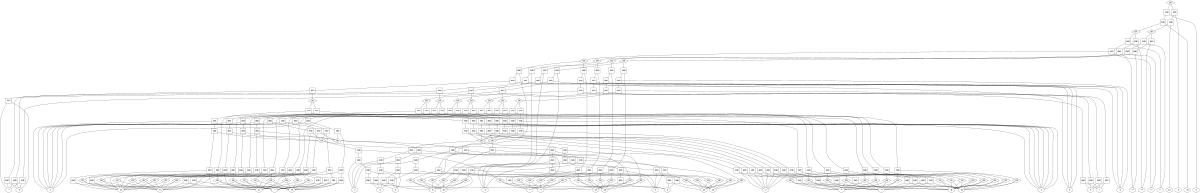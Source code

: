 graph demo_instances{
      rankdir=TB;
      size="8,5";
      node [fontname="Arial"];

      AND7 [shape=square, label="AND"];
      AND7 -- -7;
      AND7 -- 8;
      AND12 [shape=square, label="AND"];
      AND12 -- 13;
      AND12 -- -2;
      AND13 [shape=square, label="AND"];
      AND13 -- 15;
      AND13 -- AND12;
      AND18 [shape=square, label="AND"];
      AND18 -- -5;
      AND18 -- 18;
      AND19 [shape=square, label="AND"];
      AND19 -- -3;
      AND19 -- AND18;
      AND20 [shape=square, label="AND"];
      AND20 -- 4;
      AND20 -- AND19;
      OR23 [shape=diamond, label="OR"];
      OR23 -- 17;
      OR23 -- -17;
      AND24 [shape=square, label="AND"];
      AND24 -- AND20;
      AND24 -- OR23;
      AND29 [shape=square, label="AND"];
      AND29 -- 3;
      AND29 -- 17;
      AND30 [shape=square, label="AND"];
      AND30 -- 5;
      AND30 -- AND29;
      AND31 [shape=square, label="AND"];
      AND31 -- -4;
      AND31 -- AND30;
      OR34 [shape=diamond, label="OR"];
      OR34 -- 18;
      OR34 -- -18;
      AND35 [shape=square, label="AND"];
      AND35 -- AND31;
      AND35 -- OR34;
      OR36 [shape=diamond, label="OR"];
      OR36 -- AND24;
      OR36 -- AND35;
      AND37 [shape=square, label="AND"];
      AND37 -- AND13;
      AND37 -- OR36;
      AND38 [shape=square, label="AND"];
      AND38 -- 1;
      AND38 -- AND37;
      OR41 [shape=diamond, label="OR"];
      OR41 -- 14;
      OR41 -- -14;
      OR44 [shape=diamond, label="OR"];
      OR44 -- 16;
      OR44 -- -16;
      AND45 [shape=square, label="AND"];
      AND45 -- OR41;
      AND45 -- OR44;
      AND46 [shape=square, label="AND"];
      AND46 -- AND38;
      AND46 -- AND45;
      AND51 [shape=square, label="AND"];
      AND51 -- 14;
      AND51 -- 16;
      AND52 [shape=square, label="AND"];
      AND52 -- 2;
      AND52 -- AND51;
      AND54 [shape=square, label="AND"];
      AND54 -- -3;
      AND54 -- -5;
      AND55 [shape=square, label="AND"];
      AND55 -- -18;
      AND55 -- AND54;
      AND56 [shape=square, label="AND"];
      AND56 -- 4;
      AND56 -- AND55;
      OR57 [shape=diamond, label="OR"];
      OR57 -- 17;
      OR57 -- -17;
      AND58 [shape=square, label="AND"];
      AND58 -- AND56;
      AND58 -- OR57;
      AND60 [shape=square, label="AND"];
      AND60 -- 3;
      AND60 -- -17;
      AND61 [shape=square, label="AND"];
      AND61 -- 5;
      AND61 -- AND60;
      AND62 [shape=square, label="AND"];
      AND62 -- -4;
      AND62 -- AND61;
      OR63 [shape=diamond, label="OR"];
      OR63 -- 18;
      OR63 -- -18;
      AND64 [shape=square, label="AND"];
      AND64 -- AND62;
      AND64 -- OR63;
      OR65 [shape=diamond, label="OR"];
      OR65 -- AND58;
      OR65 -- AND64;
      AND66 [shape=square, label="AND"];
      AND66 -- AND52;
      AND66 -- OR65;
      AND67 [shape=square, label="AND"];
      AND67 -- -1;
      AND67 -- AND66;
      OR70 [shape=diamond, label="OR"];
      OR70 -- 13;
      OR70 -- -13;
      OR73 [shape=diamond, label="OR"];
      OR73 -- 15;
      OR73 -- -15;
      AND74 [shape=square, label="AND"];
      AND74 -- OR70;
      AND74 -- OR73;
      AND75 [shape=square, label="AND"];
      AND75 -- AND67;
      AND75 -- AND74;
      OR76 [shape=diamond, label="OR"];
      OR76 -- AND46;
      OR76 -- AND75;
      AND77 [shape=square, label="AND"];
      AND77 -- AND7;
      AND77 -- OR76;
      AND78 [shape=square, label="AND"];
      AND78 -- 6;
      AND78 -- AND77;
      OR81 [shape=diamond, label="OR"];
      OR81 -- 19;
      OR81 -- -19;
      OR84 [shape=diamond, label="OR"];
      OR84 -- 20;
      OR84 -- -20;
      AND85 [shape=square, label="AND"];
      AND85 -- OR81;
      AND85 -- OR84;
      AND86 [shape=square, label="AND"];
      AND86 -- AND78;
      AND86 -- AND85;
      AND90 [shape=square, label="AND"];
      AND90 -- -8;
      AND90 -- 7;
      AND91 [shape=square, label="AND"];
      AND91 -- 13;
      AND91 -- -2;
      AND92 [shape=square, label="AND"];
      AND92 -- 15;
      AND92 -- AND91;
      AND94 [shape=square, label="AND"];
      AND94 -- -5;
      AND94 -- 20;
      AND95 [shape=square, label="AND"];
      AND95 -- -3;
      AND95 -- AND94;
      AND96 [shape=square, label="AND"];
      AND96 -- 4;
      AND96 -- AND95;
      OR97 [shape=diamond, label="OR"];
      OR97 -- 19;
      OR97 -- -19;
      AND98 [shape=square, label="AND"];
      AND98 -- AND96;
      AND98 -- OR97;
      AND100 [shape=square, label="AND"];
      AND100 -- 3;
      AND100 -- 19;
      AND101 [shape=square, label="AND"];
      AND101 -- 5;
      AND101 -- AND100;
      AND102 [shape=square, label="AND"];
      AND102 -- -4;
      AND102 -- AND101;
      OR103 [shape=diamond, label="OR"];
      OR103 -- 20;
      OR103 -- -20;
      AND104 [shape=square, label="AND"];
      AND104 -- AND102;
      AND104 -- OR103;
      OR105 [shape=diamond, label="OR"];
      OR105 -- AND98;
      OR105 -- AND104;
      AND106 [shape=square, label="AND"];
      AND106 -- AND92;
      AND106 -- OR105;
      AND107 [shape=square, label="AND"];
      AND107 -- 1;
      AND107 -- AND106;
      OR108 [shape=diamond, label="OR"];
      OR108 -- 14;
      OR108 -- -14;
      OR109 [shape=diamond, label="OR"];
      OR109 -- 16;
      OR109 -- -16;
      AND110 [shape=square, label="AND"];
      AND110 -- OR108;
      AND110 -- OR109;
      AND111 [shape=square, label="AND"];
      AND111 -- AND107;
      AND111 -- AND110;
      AND112 [shape=square, label="AND"];
      AND112 -- 14;
      AND112 -- 16;
      AND113 [shape=square, label="AND"];
      AND113 -- 2;
      AND113 -- AND112;
      AND115 [shape=square, label="AND"];
      AND115 -- -3;
      AND115 -- -5;
      AND116 [shape=square, label="AND"];
      AND116 -- -20;
      AND116 -- AND115;
      AND117 [shape=square, label="AND"];
      AND117 -- 4;
      AND117 -- AND116;
      OR118 [shape=diamond, label="OR"];
      OR118 -- 19;
      OR118 -- -19;
      AND119 [shape=square, label="AND"];
      AND119 -- AND117;
      AND119 -- OR118;
      AND121 [shape=square, label="AND"];
      AND121 -- 3;
      AND121 -- -19;
      AND122 [shape=square, label="AND"];
      AND122 -- 5;
      AND122 -- AND121;
      AND123 [shape=square, label="AND"];
      AND123 -- -4;
      AND123 -- AND122;
      OR124 [shape=diamond, label="OR"];
      OR124 -- 20;
      OR124 -- -20;
      AND125 [shape=square, label="AND"];
      AND125 -- AND123;
      AND125 -- OR124;
      OR126 [shape=diamond, label="OR"];
      OR126 -- AND119;
      OR126 -- AND125;
      AND127 [shape=square, label="AND"];
      AND127 -- AND113;
      AND127 -- OR126;
      AND128 [shape=square, label="AND"];
      AND128 -- -1;
      AND128 -- AND127;
      OR129 [shape=diamond, label="OR"];
      OR129 -- 13;
      OR129 -- -13;
      OR130 [shape=diamond, label="OR"];
      OR130 -- 15;
      OR130 -- -15;
      AND131 [shape=square, label="AND"];
      AND131 -- OR129;
      AND131 -- OR130;
      AND132 [shape=square, label="AND"];
      AND132 -- AND128;
      AND132 -- AND131;
      OR133 [shape=diamond, label="OR"];
      OR133 -- AND111;
      OR133 -- AND132;
      AND134 [shape=square, label="AND"];
      AND134 -- AND90;
      AND134 -- OR133;
      AND135 [shape=square, label="AND"];
      AND135 -- -6;
      AND135 -- AND134;
      OR136 [shape=diamond, label="OR"];
      OR136 -- 17;
      OR136 -- -17;
      OR137 [shape=diamond, label="OR"];
      OR137 -- 18;
      OR137 -- -18;
      AND138 [shape=square, label="AND"];
      AND138 -- OR136;
      AND138 -- OR137;
      AND139 [shape=square, label="AND"];
      AND139 -- AND135;
      AND139 -- AND138;
      OR140 [shape=diamond, label="OR"];
      OR140 -- AND86;
      OR140 -- AND139;
      AND141 [shape=square, label="AND"];
      AND141 -- -12;
      AND141 -- OR140;
      AND142 [shape=square, label="AND"];
      AND142 -- 11;
      AND142 -- AND141;
      AND145 [shape=square, label="AND"];
      AND145 -- -7;
      AND145 -- 8;
      AND147 [shape=square, label="AND"];
      AND147 -- -15;
      AND147 -- -2;
      AND148 [shape=square, label="AND"];
      AND148 -- 13;
      AND148 -- AND147;
      AND149 [shape=square, label="AND"];
      AND149 -- AND148;
      AND149 -- OR36;
      AND150 [shape=square, label="AND"];
      AND150 -- 1;
      AND150 -- AND149;
      OR151 [shape=diamond, label="OR"];
      OR151 -- 14;
      OR151 -- -14;
      OR152 [shape=diamond, label="OR"];
      OR152 -- 16;
      OR152 -- -16;
      AND153 [shape=square, label="AND"];
      AND153 -- OR151;
      AND153 -- OR152;
      AND154 [shape=square, label="AND"];
      AND154 -- AND150;
      AND154 -- AND153;
      AND156 [shape=square, label="AND"];
      AND156 -- 14;
      AND156 -- -16;
      AND157 [shape=square, label="AND"];
      AND157 -- 2;
      AND157 -- AND156;
      AND158 [shape=square, label="AND"];
      AND158 -- AND157;
      AND158 -- OR65;
      AND159 [shape=square, label="AND"];
      AND159 -- -1;
      AND159 -- AND158;
      OR160 [shape=diamond, label="OR"];
      OR160 -- 13;
      OR160 -- -13;
      OR161 [shape=diamond, label="OR"];
      OR161 -- 15;
      OR161 -- -15;
      AND162 [shape=square, label="AND"];
      AND162 -- OR160;
      AND162 -- OR161;
      AND163 [shape=square, label="AND"];
      AND163 -- AND159;
      AND163 -- AND162;
      OR164 [shape=diamond, label="OR"];
      OR164 -- AND154;
      OR164 -- AND163;
      AND165 [shape=square, label="AND"];
      AND165 -- AND145;
      AND165 -- OR164;
      AND166 [shape=square, label="AND"];
      AND166 -- 6;
      AND166 -- AND165;
      OR167 [shape=diamond, label="OR"];
      OR167 -- 19;
      OR167 -- -19;
      OR168 [shape=diamond, label="OR"];
      OR168 -- 20;
      OR168 -- -20;
      AND169 [shape=square, label="AND"];
      AND169 -- OR167;
      AND169 -- OR168;
      AND170 [shape=square, label="AND"];
      AND170 -- AND166;
      AND170 -- AND169;
      AND171 [shape=square, label="AND"];
      AND171 -- -8;
      AND171 -- 7;
      AND172 [shape=square, label="AND"];
      AND172 -- -15;
      AND172 -- -2;
      AND173 [shape=square, label="AND"];
      AND173 -- 13;
      AND173 -- AND172;
      AND174 [shape=square, label="AND"];
      AND174 -- AND173;
      AND174 -- OR105;
      AND175 [shape=square, label="AND"];
      AND175 -- 1;
      AND175 -- AND174;
      OR176 [shape=diamond, label="OR"];
      OR176 -- 14;
      OR176 -- -14;
      OR177 [shape=diamond, label="OR"];
      OR177 -- 16;
      OR177 -- -16;
      AND178 [shape=square, label="AND"];
      AND178 -- OR176;
      AND178 -- OR177;
      AND179 [shape=square, label="AND"];
      AND179 -- AND175;
      AND179 -- AND178;
      AND180 [shape=square, label="AND"];
      AND180 -- 14;
      AND180 -- -16;
      AND181 [shape=square, label="AND"];
      AND181 -- 2;
      AND181 -- AND180;
      AND182 [shape=square, label="AND"];
      AND182 -- AND181;
      AND182 -- OR126;
      AND183 [shape=square, label="AND"];
      AND183 -- -1;
      AND183 -- AND182;
      OR184 [shape=diamond, label="OR"];
      OR184 -- 13;
      OR184 -- -13;
      OR185 [shape=diamond, label="OR"];
      OR185 -- 15;
      OR185 -- -15;
      AND186 [shape=square, label="AND"];
      AND186 -- OR184;
      AND186 -- OR185;
      AND187 [shape=square, label="AND"];
      AND187 -- AND183;
      AND187 -- AND186;
      OR188 [shape=diamond, label="OR"];
      OR188 -- AND179;
      OR188 -- AND187;
      AND189 [shape=square, label="AND"];
      AND189 -- AND171;
      AND189 -- OR188;
      AND190 [shape=square, label="AND"];
      AND190 -- -6;
      AND190 -- AND189;
      OR191 [shape=diamond, label="OR"];
      OR191 -- 17;
      OR191 -- -17;
      OR192 [shape=diamond, label="OR"];
      OR192 -- 18;
      OR192 -- -18;
      AND193 [shape=square, label="AND"];
      AND193 -- OR191;
      AND193 -- OR192;
      AND194 [shape=square, label="AND"];
      AND194 -- AND190;
      AND194 -- AND193;
      OR195 [shape=diamond, label="OR"];
      OR195 -- AND170;
      OR195 -- AND194;
      AND196 [shape=square, label="AND"];
      AND196 -- 12;
      AND196 -- OR195;
      AND197 [shape=square, label="AND"];
      AND197 -- -11;
      AND197 -- AND196;
      OR198 [shape=diamond, label="OR"];
      OR198 -- AND142;
      OR198 -- AND197;
      AND199 [shape=square, label="AND"];
      AND199 -- -10;
      AND199 -- OR198;
      AND200 [shape=square, label="AND"];
      AND200 -- 9;
      AND200 -- AND199;
      AND203 [shape=square, label="AND"];
      AND203 -- -7;
      AND203 -- 8;
      AND205 [shape=square, label="AND"];
      AND205 -- -13;
      AND205 -- -2;
      AND206 [shape=square, label="AND"];
      AND206 -- 15;
      AND206 -- AND205;
      AND207 [shape=square, label="AND"];
      AND207 -- AND206;
      AND207 -- OR36;
      AND208 [shape=square, label="AND"];
      AND208 -- 1;
      AND208 -- AND207;
      OR209 [shape=diamond, label="OR"];
      OR209 -- 14;
      OR209 -- -14;
      OR210 [shape=diamond, label="OR"];
      OR210 -- 16;
      OR210 -- -16;
      AND211 [shape=square, label="AND"];
      AND211 -- OR209;
      AND211 -- OR210;
      AND212 [shape=square, label="AND"];
      AND212 -- AND208;
      AND212 -- AND211;
      AND214 [shape=square, label="AND"];
      AND214 -- 16;
      AND214 -- -14;
      AND215 [shape=square, label="AND"];
      AND215 -- 2;
      AND215 -- AND214;
      AND216 [shape=square, label="AND"];
      AND216 -- AND215;
      AND216 -- OR65;
      AND217 [shape=square, label="AND"];
      AND217 -- -1;
      AND217 -- AND216;
      OR218 [shape=diamond, label="OR"];
      OR218 -- 13;
      OR218 -- -13;
      OR219 [shape=diamond, label="OR"];
      OR219 -- 15;
      OR219 -- -15;
      AND220 [shape=square, label="AND"];
      AND220 -- OR218;
      AND220 -- OR219;
      AND221 [shape=square, label="AND"];
      AND221 -- AND217;
      AND221 -- AND220;
      OR222 [shape=diamond, label="OR"];
      OR222 -- AND212;
      OR222 -- AND221;
      AND223 [shape=square, label="AND"];
      AND223 -- AND203;
      AND223 -- OR222;
      AND224 [shape=square, label="AND"];
      AND224 -- 6;
      AND224 -- AND223;
      OR225 [shape=diamond, label="OR"];
      OR225 -- 19;
      OR225 -- -19;
      OR226 [shape=diamond, label="OR"];
      OR226 -- 20;
      OR226 -- -20;
      AND227 [shape=square, label="AND"];
      AND227 -- OR225;
      AND227 -- OR226;
      AND228 [shape=square, label="AND"];
      AND228 -- AND224;
      AND228 -- AND227;
      AND229 [shape=square, label="AND"];
      AND229 -- -8;
      AND229 -- 7;
      AND230 [shape=square, label="AND"];
      AND230 -- -13;
      AND230 -- -2;
      AND231 [shape=square, label="AND"];
      AND231 -- 15;
      AND231 -- AND230;
      AND232 [shape=square, label="AND"];
      AND232 -- AND231;
      AND232 -- OR105;
      AND233 [shape=square, label="AND"];
      AND233 -- 1;
      AND233 -- AND232;
      OR234 [shape=diamond, label="OR"];
      OR234 -- 14;
      OR234 -- -14;
      OR235 [shape=diamond, label="OR"];
      OR235 -- 16;
      OR235 -- -16;
      AND236 [shape=square, label="AND"];
      AND236 -- OR234;
      AND236 -- OR235;
      AND237 [shape=square, label="AND"];
      AND237 -- AND233;
      AND237 -- AND236;
      AND238 [shape=square, label="AND"];
      AND238 -- 16;
      AND238 -- -14;
      AND239 [shape=square, label="AND"];
      AND239 -- 2;
      AND239 -- AND238;
      AND240 [shape=square, label="AND"];
      AND240 -- AND239;
      AND240 -- OR126;
      AND241 [shape=square, label="AND"];
      AND241 -- -1;
      AND241 -- AND240;
      OR242 [shape=diamond, label="OR"];
      OR242 -- 13;
      OR242 -- -13;
      OR243 [shape=diamond, label="OR"];
      OR243 -- 15;
      OR243 -- -15;
      AND244 [shape=square, label="AND"];
      AND244 -- OR242;
      AND244 -- OR243;
      AND245 [shape=square, label="AND"];
      AND245 -- AND241;
      AND245 -- AND244;
      OR246 [shape=diamond, label="OR"];
      OR246 -- AND237;
      OR246 -- AND245;
      AND247 [shape=square, label="AND"];
      AND247 -- AND229;
      AND247 -- OR246;
      AND248 [shape=square, label="AND"];
      AND248 -- -6;
      AND248 -- AND247;
      OR249 [shape=diamond, label="OR"];
      OR249 -- 17;
      OR249 -- -17;
      OR250 [shape=diamond, label="OR"];
      OR250 -- 18;
      OR250 -- -18;
      AND251 [shape=square, label="AND"];
      AND251 -- OR249;
      AND251 -- OR250;
      AND252 [shape=square, label="AND"];
      AND252 -- AND248;
      AND252 -- AND251;
      OR253 [shape=diamond, label="OR"];
      OR253 -- AND228;
      OR253 -- AND252;
      AND254 [shape=square, label="AND"];
      AND254 -- -12;
      AND254 -- OR253;
      AND255 [shape=square, label="AND"];
      AND255 -- 11;
      AND255 -- AND254;
      AND256 [shape=square, label="AND"];
      AND256 -- -7;
      AND256 -- 8;
      AND257 [shape=square, label="AND"];
      AND257 -- -15;
      AND257 -- -2;
      AND258 [shape=square, label="AND"];
      AND258 -- -13;
      AND258 -- AND257;
      AND259 [shape=square, label="AND"];
      AND259 -- AND258;
      AND259 -- OR36;
      AND260 [shape=square, label="AND"];
      AND260 -- 1;
      AND260 -- AND259;
      OR261 [shape=diamond, label="OR"];
      OR261 -- 14;
      OR261 -- -14;
      OR262 [shape=diamond, label="OR"];
      OR262 -- 16;
      OR262 -- -16;
      AND263 [shape=square, label="AND"];
      AND263 -- OR261;
      AND263 -- OR262;
      AND264 [shape=square, label="AND"];
      AND264 -- AND260;
      AND264 -- AND263;
      AND265 [shape=square, label="AND"];
      AND265 -- -14;
      AND265 -- -16;
      AND266 [shape=square, label="AND"];
      AND266 -- 2;
      AND266 -- AND265;
      AND267 [shape=square, label="AND"];
      AND267 -- AND266;
      AND267 -- OR65;
      AND268 [shape=square, label="AND"];
      AND268 -- -1;
      AND268 -- AND267;
      OR269 [shape=diamond, label="OR"];
      OR269 -- 13;
      OR269 -- -13;
      OR270 [shape=diamond, label="OR"];
      OR270 -- 15;
      OR270 -- -15;
      AND271 [shape=square, label="AND"];
      AND271 -- OR269;
      AND271 -- OR270;
      AND272 [shape=square, label="AND"];
      AND272 -- AND268;
      AND272 -- AND271;
      OR273 [shape=diamond, label="OR"];
      OR273 -- AND264;
      OR273 -- AND272;
      AND274 [shape=square, label="AND"];
      AND274 -- AND256;
      AND274 -- OR273;
      AND275 [shape=square, label="AND"];
      AND275 -- 6;
      AND275 -- AND274;
      OR276 [shape=diamond, label="OR"];
      OR276 -- 19;
      OR276 -- -19;
      OR277 [shape=diamond, label="OR"];
      OR277 -- 20;
      OR277 -- -20;
      AND278 [shape=square, label="AND"];
      AND278 -- OR276;
      AND278 -- OR277;
      AND279 [shape=square, label="AND"];
      AND279 -- AND275;
      AND279 -- AND278;
      AND280 [shape=square, label="AND"];
      AND280 -- -8;
      AND280 -- 7;
      AND281 [shape=square, label="AND"];
      AND281 -- -15;
      AND281 -- -2;
      AND282 [shape=square, label="AND"];
      AND282 -- -13;
      AND282 -- AND281;
      AND283 [shape=square, label="AND"];
      AND283 -- AND282;
      AND283 -- OR105;
      AND284 [shape=square, label="AND"];
      AND284 -- 1;
      AND284 -- AND283;
      OR285 [shape=diamond, label="OR"];
      OR285 -- 14;
      OR285 -- -14;
      OR286 [shape=diamond, label="OR"];
      OR286 -- 16;
      OR286 -- -16;
      AND287 [shape=square, label="AND"];
      AND287 -- OR285;
      AND287 -- OR286;
      AND288 [shape=square, label="AND"];
      AND288 -- AND284;
      AND288 -- AND287;
      AND289 [shape=square, label="AND"];
      AND289 -- -14;
      AND289 -- -16;
      AND290 [shape=square, label="AND"];
      AND290 -- 2;
      AND290 -- AND289;
      AND291 [shape=square, label="AND"];
      AND291 -- AND290;
      AND291 -- OR126;
      AND292 [shape=square, label="AND"];
      AND292 -- -1;
      AND292 -- AND291;
      OR293 [shape=diamond, label="OR"];
      OR293 -- 13;
      OR293 -- -13;
      OR294 [shape=diamond, label="OR"];
      OR294 -- 15;
      OR294 -- -15;
      AND295 [shape=square, label="AND"];
      AND295 -- OR293;
      AND295 -- OR294;
      AND296 [shape=square, label="AND"];
      AND296 -- AND292;
      AND296 -- AND295;
      OR297 [shape=diamond, label="OR"];
      OR297 -- AND288;
      OR297 -- AND296;
      AND298 [shape=square, label="AND"];
      AND298 -- AND280;
      AND298 -- OR297;
      AND299 [shape=square, label="AND"];
      AND299 -- -6;
      AND299 -- AND298;
      OR300 [shape=diamond, label="OR"];
      OR300 -- 17;
      OR300 -- -17;
      OR301 [shape=diamond, label="OR"];
      OR301 -- 18;
      OR301 -- -18;
      AND302 [shape=square, label="AND"];
      AND302 -- OR300;
      AND302 -- OR301;
      AND303 [shape=square, label="AND"];
      AND303 -- AND299;
      AND303 -- AND302;
      OR304 [shape=diamond, label="OR"];
      OR304 -- AND279;
      OR304 -- AND303;
      AND305 [shape=square, label="AND"];
      AND305 -- 12;
      AND305 -- OR304;
      AND306 [shape=square, label="AND"];
      AND306 -- -11;
      AND306 -- AND305;
      OR307 [shape=diamond, label="OR"];
      OR307 -- AND255;
      OR307 -- AND306;
      AND308 [shape=square, label="AND"];
      AND308 -- 10;
      AND308 -- OR307;
      AND309 [shape=square, label="AND"];
      AND309 -- -9;
      AND309 -- AND308;
      OR310 [shape=diamond, label="OR"];
      OR310 -- AND200;
      OR310 -- AND309;
      {rank=same;9; -10; 11; -12; 6; -7; 8; 1; 15; 13; -2; 4; -3; -5; 18; 17; -17; -4; 5; 3; 17; 18; -18; 14; -14; 16; -16; -1; 2; 14; 16; -18; -17; 13; -13; 15; -15; 19; -19; 20; -20; -6; -8; 7; 20; 19; -20; -19; -11; 12; -15; -16; -9; 10; -13; -14; }
}